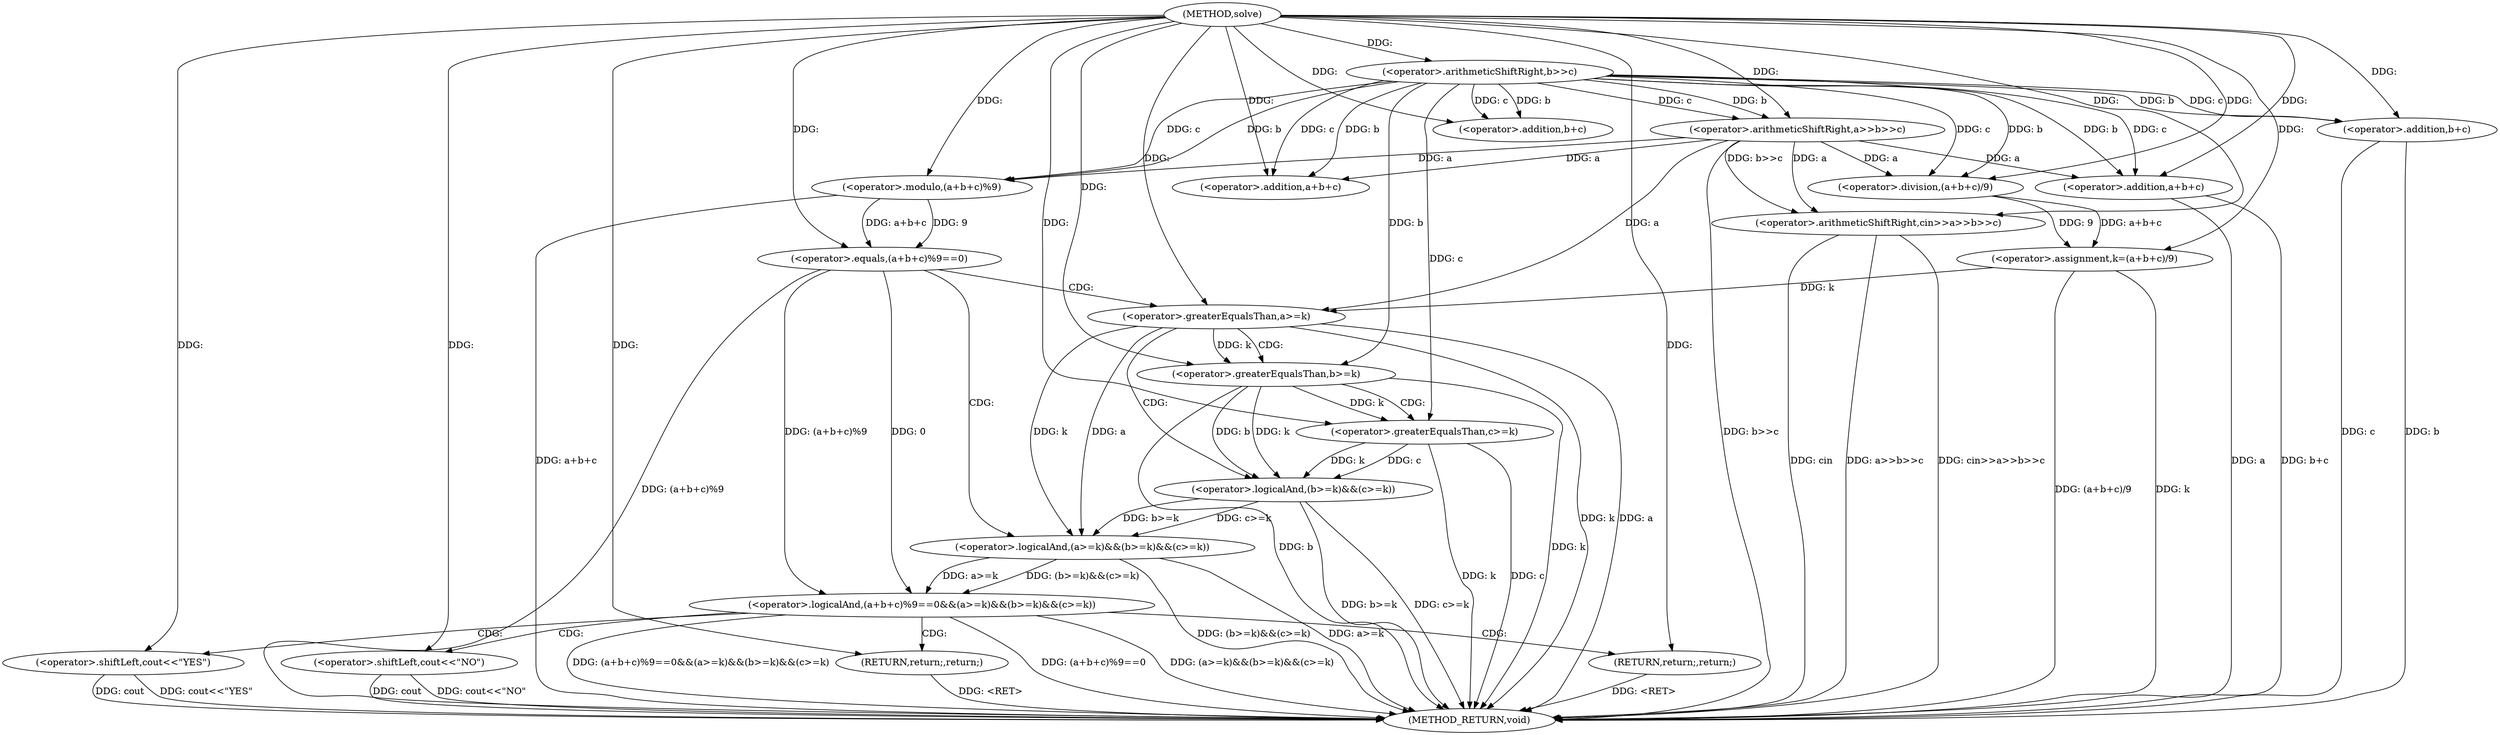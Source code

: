 digraph "solve" {  
"1000101" [label = "(METHOD,solve)" ]
"1000156" [label = "(METHOD_RETURN,void)" ]
"1000106" [label = "(<operator>.arithmeticShiftRight,cin>>a>>b>>c)" ]
"1000114" [label = "(<operator>.assignment,k=(a+b+c)/9)" ]
"1000124" [label = "(<operator>.logicalAnd,(a+b+c)%9==0&&(a>=k)&&(b>=k)&&(c>=k))" ]
"1000108" [label = "(<operator>.arithmeticShiftRight,a>>b>>c)" ]
"1000116" [label = "(<operator>.division,(a+b+c)/9)" ]
"1000146" [label = "(<operator>.shiftLeft,cout<<\"YES\")" ]
"1000149" [label = "(RETURN,return;,return;)" ]
"1000110" [label = "(<operator>.arithmeticShiftRight,b>>c)" ]
"1000117" [label = "(<operator>.addition,a+b+c)" ]
"1000125" [label = "(<operator>.equals,(a+b+c)%9==0)" ]
"1000134" [label = "(<operator>.logicalAnd,(a>=k)&&(b>=k)&&(c>=k))" ]
"1000152" [label = "(<operator>.shiftLeft,cout<<\"NO\")" ]
"1000155" [label = "(RETURN,return;,return;)" ]
"1000119" [label = "(<operator>.addition,b+c)" ]
"1000126" [label = "(<operator>.modulo,(a+b+c)%9)" ]
"1000135" [label = "(<operator>.greaterEqualsThan,a>=k)" ]
"1000138" [label = "(<operator>.logicalAnd,(b>=k)&&(c>=k))" ]
"1000127" [label = "(<operator>.addition,a+b+c)" ]
"1000139" [label = "(<operator>.greaterEqualsThan,b>=k)" ]
"1000142" [label = "(<operator>.greaterEqualsThan,c>=k)" ]
"1000129" [label = "(<operator>.addition,b+c)" ]
  "1000155" -> "1000156"  [ label = "DDG: <RET>"] 
  "1000149" -> "1000156"  [ label = "DDG: <RET>"] 
  "1000108" -> "1000156"  [ label = "DDG: b>>c"] 
  "1000106" -> "1000156"  [ label = "DDG: a>>b>>c"] 
  "1000106" -> "1000156"  [ label = "DDG: cin>>a>>b>>c"] 
  "1000114" -> "1000156"  [ label = "DDG: k"] 
  "1000114" -> "1000156"  [ label = "DDG: (a+b+c)/9"] 
  "1000127" -> "1000156"  [ label = "DDG: a"] 
  "1000129" -> "1000156"  [ label = "DDG: b"] 
  "1000129" -> "1000156"  [ label = "DDG: c"] 
  "1000127" -> "1000156"  [ label = "DDG: b+c"] 
  "1000126" -> "1000156"  [ label = "DDG: a+b+c"] 
  "1000125" -> "1000156"  [ label = "DDG: (a+b+c)%9"] 
  "1000124" -> "1000156"  [ label = "DDG: (a+b+c)%9==0"] 
  "1000135" -> "1000156"  [ label = "DDG: a"] 
  "1000135" -> "1000156"  [ label = "DDG: k"] 
  "1000134" -> "1000156"  [ label = "DDG: a>=k"] 
  "1000139" -> "1000156"  [ label = "DDG: b"] 
  "1000139" -> "1000156"  [ label = "DDG: k"] 
  "1000138" -> "1000156"  [ label = "DDG: b>=k"] 
  "1000142" -> "1000156"  [ label = "DDG: c"] 
  "1000142" -> "1000156"  [ label = "DDG: k"] 
  "1000138" -> "1000156"  [ label = "DDG: c>=k"] 
  "1000134" -> "1000156"  [ label = "DDG: (b>=k)&&(c>=k)"] 
  "1000124" -> "1000156"  [ label = "DDG: (a>=k)&&(b>=k)&&(c>=k)"] 
  "1000124" -> "1000156"  [ label = "DDG: (a+b+c)%9==0&&(a>=k)&&(b>=k)&&(c>=k)"] 
  "1000152" -> "1000156"  [ label = "DDG: cout"] 
  "1000152" -> "1000156"  [ label = "DDG: cout<<\"NO\""] 
  "1000146" -> "1000156"  [ label = "DDG: cout"] 
  "1000146" -> "1000156"  [ label = "DDG: cout<<\"YES\""] 
  "1000106" -> "1000156"  [ label = "DDG: cin"] 
  "1000116" -> "1000114"  [ label = "DDG: a+b+c"] 
  "1000116" -> "1000114"  [ label = "DDG: 9"] 
  "1000101" -> "1000106"  [ label = "DDG: "] 
  "1000108" -> "1000106"  [ label = "DDG: b>>c"] 
  "1000108" -> "1000106"  [ label = "DDG: a"] 
  "1000101" -> "1000114"  [ label = "DDG: "] 
  "1000101" -> "1000108"  [ label = "DDG: "] 
  "1000110" -> "1000108"  [ label = "DDG: c"] 
  "1000110" -> "1000108"  [ label = "DDG: b"] 
  "1000108" -> "1000116"  [ label = "DDG: a"] 
  "1000101" -> "1000116"  [ label = "DDG: "] 
  "1000110" -> "1000116"  [ label = "DDG: b"] 
  "1000110" -> "1000116"  [ label = "DDG: c"] 
  "1000125" -> "1000124"  [ label = "DDG: 0"] 
  "1000125" -> "1000124"  [ label = "DDG: (a+b+c)%9"] 
  "1000134" -> "1000124"  [ label = "DDG: (b>=k)&&(c>=k)"] 
  "1000134" -> "1000124"  [ label = "DDG: a>=k"] 
  "1000101" -> "1000149"  [ label = "DDG: "] 
  "1000101" -> "1000110"  [ label = "DDG: "] 
  "1000108" -> "1000117"  [ label = "DDG: a"] 
  "1000101" -> "1000117"  [ label = "DDG: "] 
  "1000110" -> "1000117"  [ label = "DDG: b"] 
  "1000110" -> "1000117"  [ label = "DDG: c"] 
  "1000126" -> "1000125"  [ label = "DDG: 9"] 
  "1000126" -> "1000125"  [ label = "DDG: a+b+c"] 
  "1000101" -> "1000125"  [ label = "DDG: "] 
  "1000135" -> "1000134"  [ label = "DDG: k"] 
  "1000135" -> "1000134"  [ label = "DDG: a"] 
  "1000138" -> "1000134"  [ label = "DDG: c>=k"] 
  "1000138" -> "1000134"  [ label = "DDG: b>=k"] 
  "1000101" -> "1000146"  [ label = "DDG: "] 
  "1000101" -> "1000155"  [ label = "DDG: "] 
  "1000110" -> "1000119"  [ label = "DDG: b"] 
  "1000101" -> "1000119"  [ label = "DDG: "] 
  "1000110" -> "1000119"  [ label = "DDG: c"] 
  "1000101" -> "1000126"  [ label = "DDG: "] 
  "1000108" -> "1000126"  [ label = "DDG: a"] 
  "1000110" -> "1000126"  [ label = "DDG: b"] 
  "1000110" -> "1000126"  [ label = "DDG: c"] 
  "1000101" -> "1000135"  [ label = "DDG: "] 
  "1000108" -> "1000135"  [ label = "DDG: a"] 
  "1000114" -> "1000135"  [ label = "DDG: k"] 
  "1000139" -> "1000138"  [ label = "DDG: k"] 
  "1000139" -> "1000138"  [ label = "DDG: b"] 
  "1000142" -> "1000138"  [ label = "DDG: c"] 
  "1000142" -> "1000138"  [ label = "DDG: k"] 
  "1000101" -> "1000152"  [ label = "DDG: "] 
  "1000101" -> "1000127"  [ label = "DDG: "] 
  "1000108" -> "1000127"  [ label = "DDG: a"] 
  "1000110" -> "1000127"  [ label = "DDG: b"] 
  "1000110" -> "1000127"  [ label = "DDG: c"] 
  "1000101" -> "1000139"  [ label = "DDG: "] 
  "1000110" -> "1000139"  [ label = "DDG: b"] 
  "1000135" -> "1000139"  [ label = "DDG: k"] 
  "1000101" -> "1000142"  [ label = "DDG: "] 
  "1000110" -> "1000142"  [ label = "DDG: c"] 
  "1000139" -> "1000142"  [ label = "DDG: k"] 
  "1000101" -> "1000129"  [ label = "DDG: "] 
  "1000110" -> "1000129"  [ label = "DDG: b"] 
  "1000110" -> "1000129"  [ label = "DDG: c"] 
  "1000124" -> "1000155"  [ label = "CDG: "] 
  "1000124" -> "1000152"  [ label = "CDG: "] 
  "1000124" -> "1000146"  [ label = "CDG: "] 
  "1000124" -> "1000149"  [ label = "CDG: "] 
  "1000125" -> "1000135"  [ label = "CDG: "] 
  "1000125" -> "1000134"  [ label = "CDG: "] 
  "1000135" -> "1000139"  [ label = "CDG: "] 
  "1000135" -> "1000138"  [ label = "CDG: "] 
  "1000139" -> "1000142"  [ label = "CDG: "] 
}
